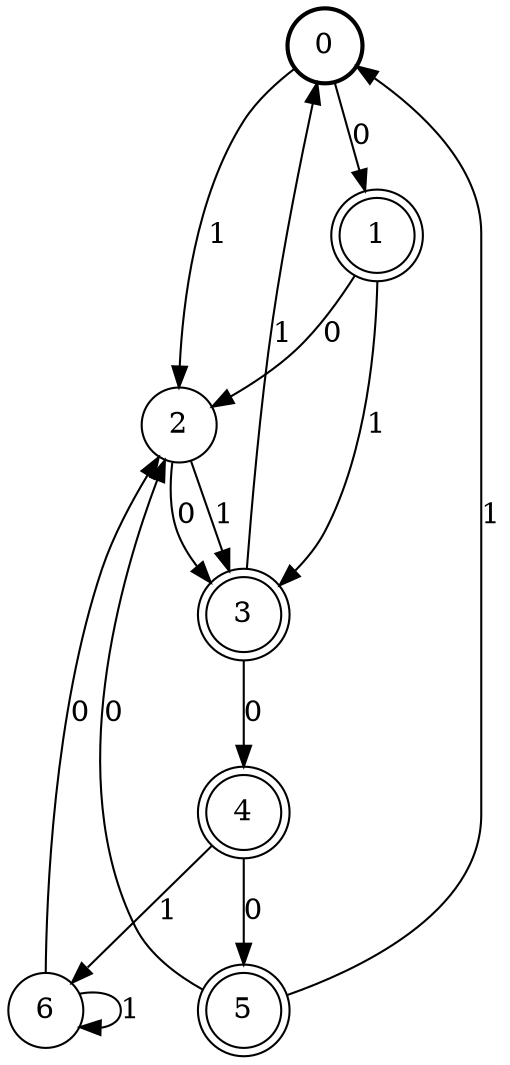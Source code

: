 digraph Automat {
    node [shape = circle];
    0 [style = "bold"];
    0 -> 1 [label = "0"];
    0 -> 2 [label = "1"];
    1 [peripheries=2]
    1 -> 2 [label = "0"];
    1 -> 3 [label = "1"];
    2 -> 3 [label = "0"];
    2 -> 3 [label = "1"];
    3 [peripheries=2]
    3 -> 4 [label = "0"];
    3 -> 0 [label = "1"];
    4 [peripheries=2]
    4 -> 5 [label = "0"];
    4 -> 6 [label = "1"];
    5 [peripheries=2]
    5 -> 2 [label = "0"];
    5 -> 0 [label = "1"];
    6 -> 2 [label = "0"];
    6 -> 6 [label = "1"];
}
